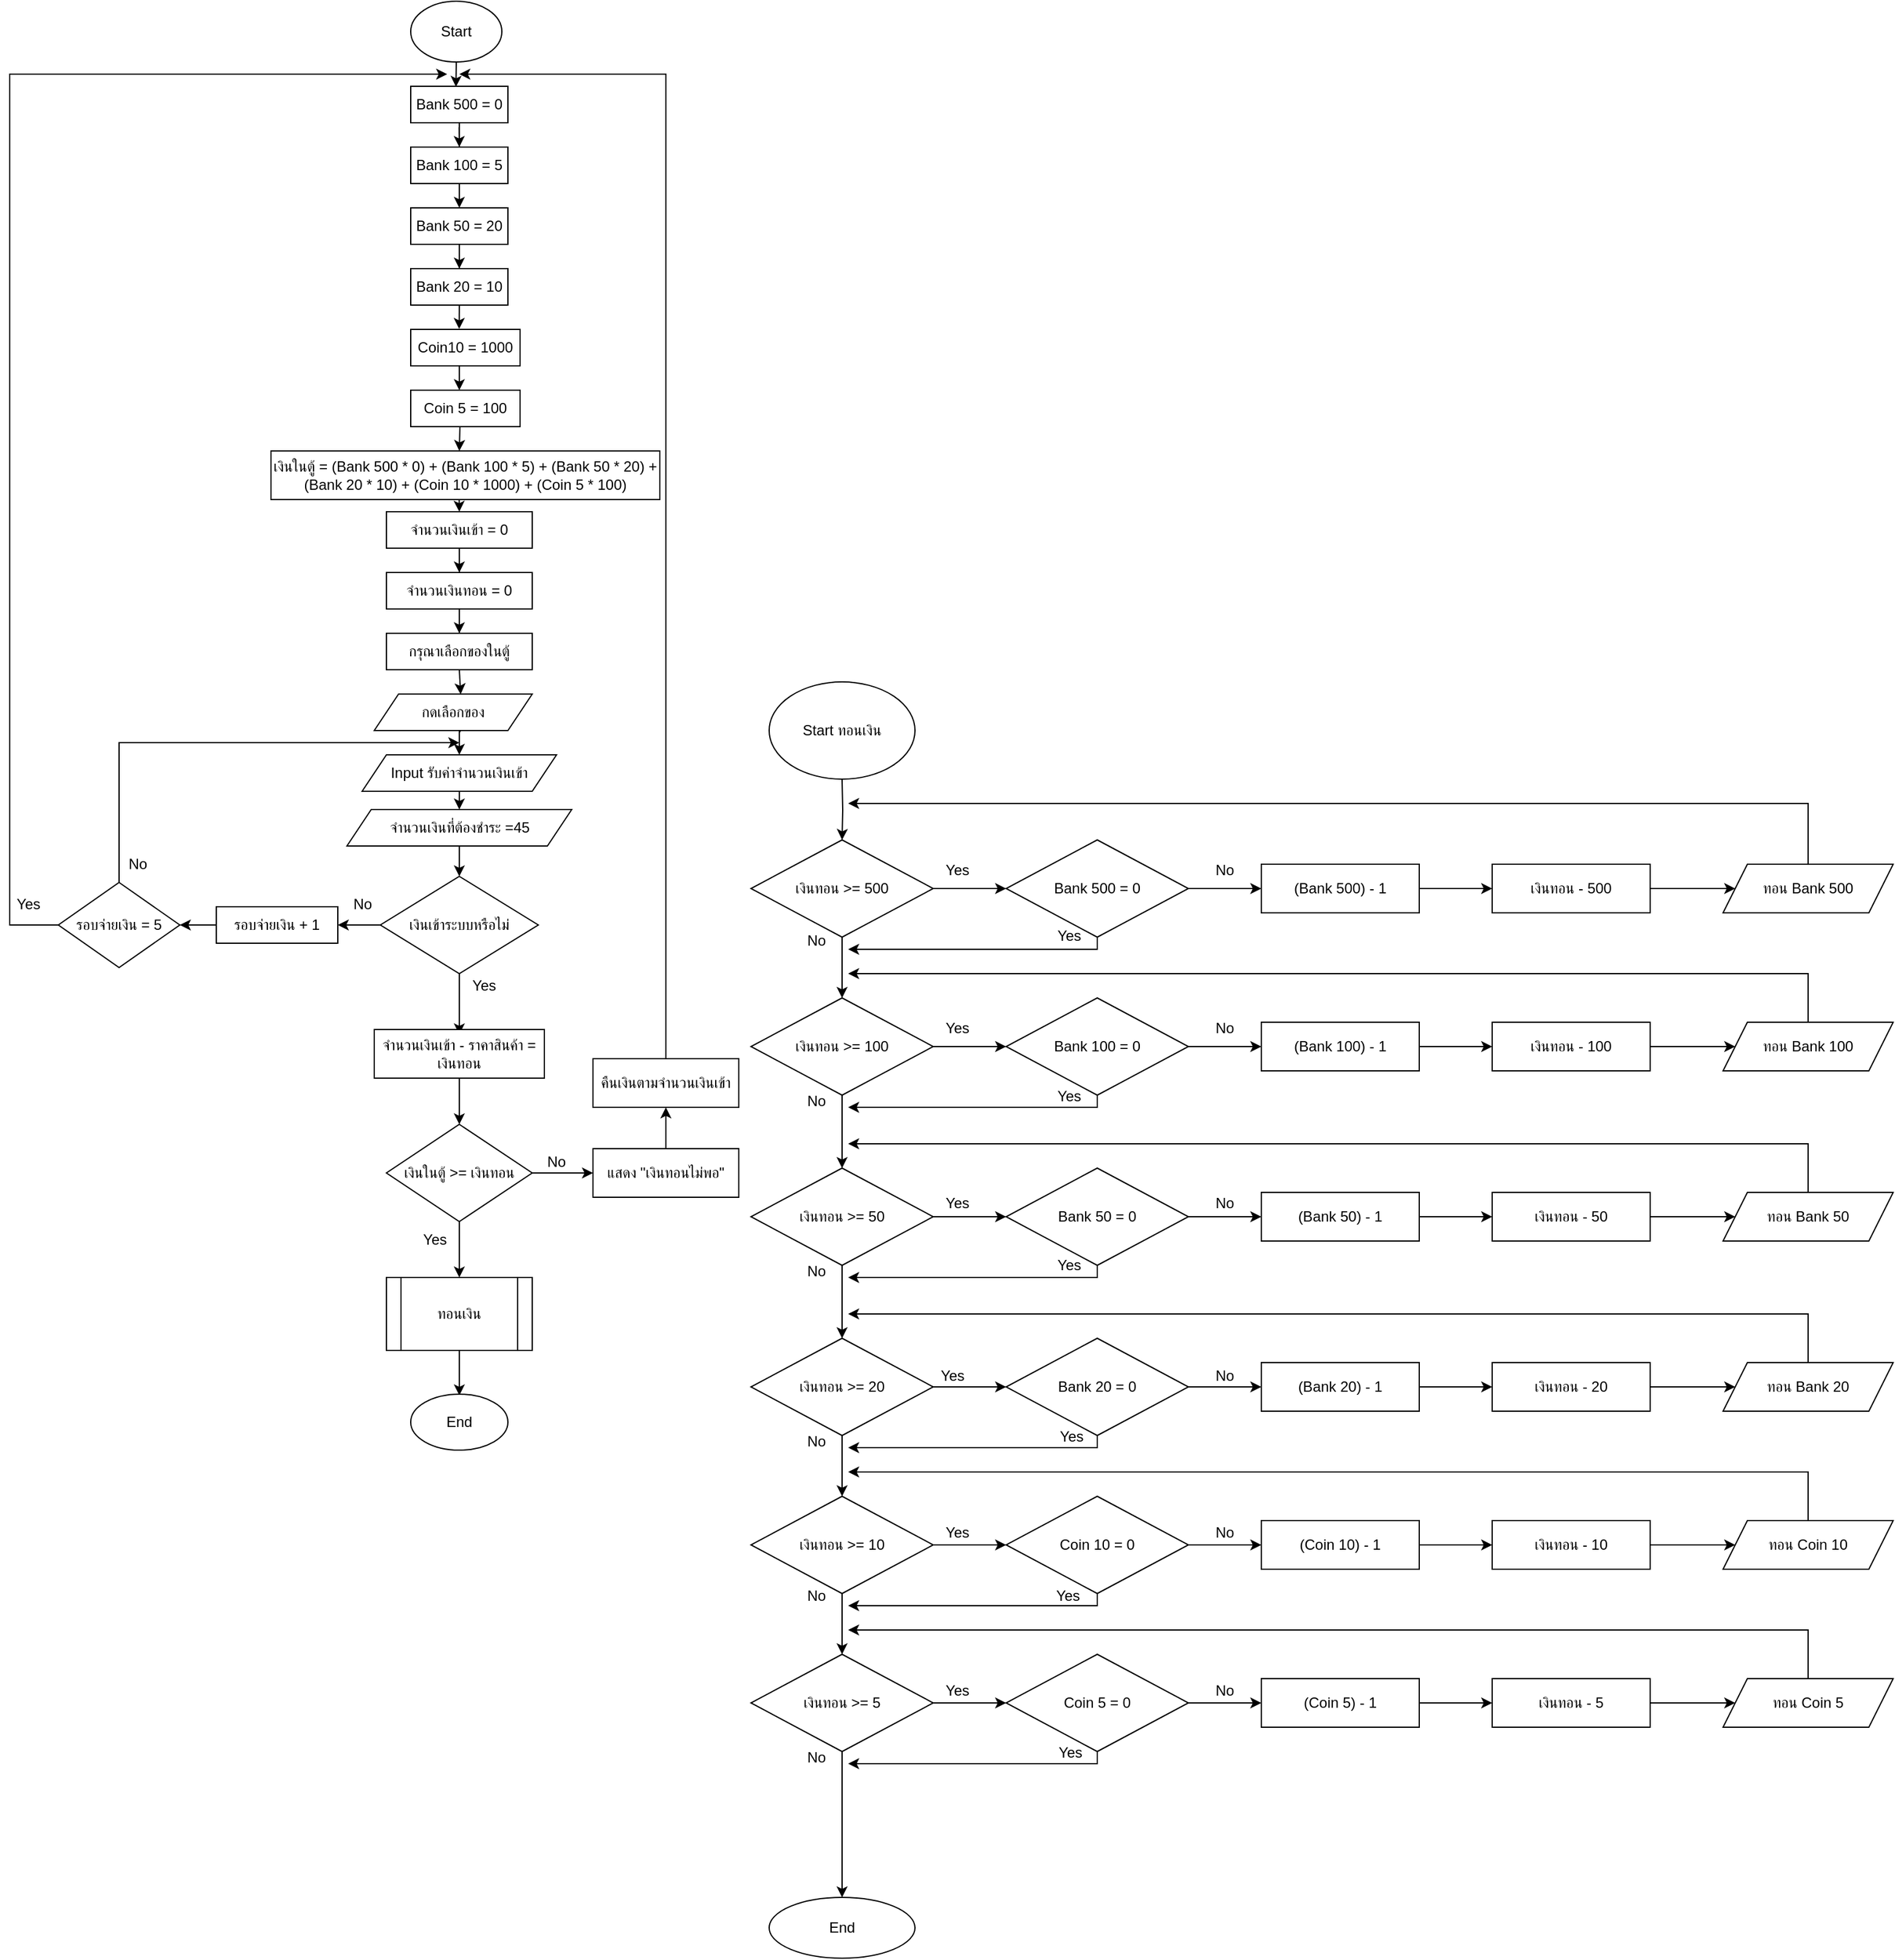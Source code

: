 <mxfile version="24.6.4" type="github">
  <diagram name="หน้า-1" id="N1JgyoNwKWGeR5fN5Cio">
    <mxGraphModel dx="3500" dy="1857" grid="1" gridSize="10" guides="1" tooltips="1" connect="1" arrows="1" fold="1" page="1" pageScale="1" pageWidth="827" pageHeight="1169" math="0" shadow="0">
      <root>
        <mxCell id="0" />
        <mxCell id="1" parent="0" />
        <mxCell id="EwhotCTQEkTJVVf79Bz_-1" value="Start" style="ellipse;whiteSpace=wrap;html=1;" vertex="1" parent="1">
          <mxGeometry x="360" y="30" width="75" height="50" as="geometry" />
        </mxCell>
        <mxCell id="EwhotCTQEkTJVVf79Bz_-2" value="" style="edgeStyle=orthogonalEdgeStyle;rounded=0;orthogonalLoop=1;jettySize=auto;html=1;" edge="1" parent="1" source="EwhotCTQEkTJVVf79Bz_-3" target="EwhotCTQEkTJVVf79Bz_-6">
          <mxGeometry relative="1" as="geometry" />
        </mxCell>
        <mxCell id="EwhotCTQEkTJVVf79Bz_-3" value="Bank 500 = 0" style="rounded=0;whiteSpace=wrap;html=1;" vertex="1" parent="1">
          <mxGeometry x="360" y="100" width="80" height="30" as="geometry" />
        </mxCell>
        <mxCell id="EwhotCTQEkTJVVf79Bz_-4" value="Bank&amp;nbsp;100 = 5" style="rounded=0;whiteSpace=wrap;html=1;" vertex="1" parent="1">
          <mxGeometry x="360" y="150" width="80" height="30" as="geometry" />
        </mxCell>
        <mxCell id="EwhotCTQEkTJVVf79Bz_-5" value="" style="edgeStyle=orthogonalEdgeStyle;rounded=0;orthogonalLoop=1;jettySize=auto;html=1;entryX=0.5;entryY=0;entryDx=0;entryDy=0;" edge="1" parent="1" source="EwhotCTQEkTJVVf79Bz_-6" target="EwhotCTQEkTJVVf79Bz_-7">
          <mxGeometry relative="1" as="geometry" />
        </mxCell>
        <mxCell id="EwhotCTQEkTJVVf79Bz_-6" value="Bank&amp;nbsp;50 = 20" style="rounded=0;whiteSpace=wrap;html=1;" vertex="1" parent="1">
          <mxGeometry x="360" y="200" width="80" height="30" as="geometry" />
        </mxCell>
        <mxCell id="EwhotCTQEkTJVVf79Bz_-7" value="Bank&amp;nbsp;20 = 10" style="rounded=0;whiteSpace=wrap;html=1;" vertex="1" parent="1">
          <mxGeometry x="360" y="250" width="80" height="30" as="geometry" />
        </mxCell>
        <mxCell id="EwhotCTQEkTJVVf79Bz_-8" value="" style="edgeStyle=orthogonalEdgeStyle;rounded=0;orthogonalLoop=1;jettySize=auto;html=1;entryX=0.5;entryY=0;entryDx=0;entryDy=0;" edge="1" parent="1">
          <mxGeometry relative="1" as="geometry">
            <mxPoint x="400" y="360" as="sourcePoint" />
            <mxPoint x="400" y="400" as="targetPoint" />
          </mxGeometry>
        </mxCell>
        <mxCell id="EwhotCTQEkTJVVf79Bz_-9" value="" style="edgeStyle=orthogonalEdgeStyle;rounded=0;orthogonalLoop=1;jettySize=auto;html=1;" edge="1" parent="1">
          <mxGeometry relative="1" as="geometry">
            <mxPoint x="400" y="330" as="sourcePoint" />
            <mxPoint x="400" y="350" as="targetPoint" />
          </mxGeometry>
        </mxCell>
        <mxCell id="EwhotCTQEkTJVVf79Bz_-10" value="Coin10 = 1000" style="rounded=0;whiteSpace=wrap;html=1;" vertex="1" parent="1">
          <mxGeometry x="360" y="300" width="90" height="30" as="geometry" />
        </mxCell>
        <mxCell id="EwhotCTQEkTJVVf79Bz_-11" value="เงินในตู้ = (Bank&amp;nbsp;500&amp;nbsp;* 0) + (Bank&amp;nbsp;100&amp;nbsp;* 5) + (Bank&amp;nbsp;50&amp;nbsp;* 20) + (Bank&amp;nbsp;20&amp;nbsp;* 10) + (Coin 10&amp;nbsp;* 1000) + (Coin&amp;nbsp;5&amp;nbsp;* 100)&lt;span style=&quot;color: rgba(0, 0, 0, 0); font-family: monospace; font-size: 0px; text-align: start; text-wrap: nowrap;&quot;&gt;%3CmxGraphModel%3E%3Croot%3E%3CmxCell%20id%3D%220%22%2F%3E%3CmxCell%20id%3D%221%22%20parent%3D%220%22%2F%3E%3CmxCell%20id%3D%222%22%20value%3D%22500%20%3D%200%22%20style%3D%22rounded%3D0%3BwhiteSpace%3Dwrap%3Bhtml%3D1%3B%22%20vertex%3D%221%22%20parent%3D%221%22%3E%3CmxGeometry%20x%3D%22360%22%20y%3D%22160%22%20width%3D%2280%22%20height%3D%2230%22%20as%3D%22geometry%22%2F%3E%3C%2FmxCell%3E%3C%2Froot%3E%3C%2FmxGraphModel%3E&lt;/span&gt;" style="rounded=0;whiteSpace=wrap;html=1;" vertex="1" parent="1">
          <mxGeometry x="245" y="400" width="320" height="40" as="geometry" />
        </mxCell>
        <mxCell id="EwhotCTQEkTJVVf79Bz_-12" value="" style="edgeStyle=orthogonalEdgeStyle;rounded=0;orthogonalLoop=1;jettySize=auto;html=1;" edge="1" parent="1" source="EwhotCTQEkTJVVf79Bz_-13" target="EwhotCTQEkTJVVf79Bz_-15">
          <mxGeometry relative="1" as="geometry" />
        </mxCell>
        <mxCell id="EwhotCTQEkTJVVf79Bz_-13" value="จำนวนเงินเข้า = 0" style="rounded=0;whiteSpace=wrap;html=1;" vertex="1" parent="1">
          <mxGeometry x="340" y="450" width="120" height="30" as="geometry" />
        </mxCell>
        <mxCell id="EwhotCTQEkTJVVf79Bz_-14" value="" style="edgeStyle=orthogonalEdgeStyle;rounded=0;orthogonalLoop=1;jettySize=auto;html=1;entryX=0.5;entryY=0;entryDx=0;entryDy=0;" edge="1" parent="1" source="EwhotCTQEkTJVVf79Bz_-15" target="EwhotCTQEkTJVVf79Bz_-16">
          <mxGeometry relative="1" as="geometry" />
        </mxCell>
        <mxCell id="EwhotCTQEkTJVVf79Bz_-15" value="จำนวนเงินทอน = 0" style="rounded=0;whiteSpace=wrap;html=1;" vertex="1" parent="1">
          <mxGeometry x="340" y="500" width="120" height="30" as="geometry" />
        </mxCell>
        <mxCell id="EwhotCTQEkTJVVf79Bz_-16" value="กรุณาเลือกของในตู้" style="rounded=0;whiteSpace=wrap;html=1;" vertex="1" parent="1">
          <mxGeometry x="340" y="550" width="120" height="30" as="geometry" />
        </mxCell>
        <mxCell id="EwhotCTQEkTJVVf79Bz_-17" value="" style="edgeStyle=orthogonalEdgeStyle;rounded=0;orthogonalLoop=1;jettySize=auto;html=1;entryX=0.5;entryY=0;entryDx=0;entryDy=0;" edge="1" parent="1" target="EwhotCTQEkTJVVf79Bz_-19">
          <mxGeometry relative="1" as="geometry">
            <mxPoint x="400.032" y="680" as="sourcePoint" />
          </mxGeometry>
        </mxCell>
        <mxCell id="EwhotCTQEkTJVVf79Bz_-18" value="" style="edgeStyle=orthogonalEdgeStyle;rounded=0;orthogonalLoop=1;jettySize=auto;html=1;" edge="1" parent="1" source="EwhotCTQEkTJVVf79Bz_-19" target="EwhotCTQEkTJVVf79Bz_-23">
          <mxGeometry relative="1" as="geometry" />
        </mxCell>
        <mxCell id="EwhotCTQEkTJVVf79Bz_-19" value="จำนวนเงินที่ต้องชำระ =45" style="shape=parallelogram;perimeter=parallelogramPerimeter;whiteSpace=wrap;html=1;fixedSize=1;" vertex="1" parent="1">
          <mxGeometry x="307.5" y="695" width="185" height="30" as="geometry" />
        </mxCell>
        <mxCell id="EwhotCTQEkTJVVf79Bz_-20" value="" style="edgeStyle=orthogonalEdgeStyle;rounded=0;orthogonalLoop=1;jettySize=auto;html=1;exitX=0.547;exitY=1.031;exitDx=0;exitDy=0;exitPerimeter=0;entryX=0.5;entryY=0;entryDx=0;entryDy=0;" edge="1" parent="1" source="EwhotCTQEkTJVVf79Bz_-21">
          <mxGeometry relative="1" as="geometry">
            <mxPoint x="400" y="650" as="targetPoint" />
          </mxGeometry>
        </mxCell>
        <mxCell id="EwhotCTQEkTJVVf79Bz_-21" value="กดเลือกของ" style="shape=parallelogram;perimeter=parallelogramPerimeter;whiteSpace=wrap;html=1;fixedSize=1;" vertex="1" parent="1">
          <mxGeometry x="330" y="600" width="130" height="30" as="geometry" />
        </mxCell>
        <mxCell id="EwhotCTQEkTJVVf79Bz_-22" value="" style="edgeStyle=orthogonalEdgeStyle;rounded=0;orthogonalLoop=1;jettySize=auto;html=1;" edge="1" parent="1" source="EwhotCTQEkTJVVf79Bz_-23" target="EwhotCTQEkTJVVf79Bz_-28">
          <mxGeometry relative="1" as="geometry" />
        </mxCell>
        <mxCell id="EwhotCTQEkTJVVf79Bz_-23" value="เงินเข้าระบบหรือไม่" style="rhombus;whiteSpace=wrap;html=1;" vertex="1" parent="1">
          <mxGeometry x="335" y="750" width="130" height="80" as="geometry" />
        </mxCell>
        <mxCell id="EwhotCTQEkTJVVf79Bz_-24" value="" style="endArrow=classic;html=1;rounded=0;entryX=0.5;entryY=0;entryDx=0;entryDy=0;exitX=0.498;exitY=1.119;exitDx=0;exitDy=0;exitPerimeter=0;" edge="1" parent="1" source="EwhotCTQEkTJVVf79Bz_-3" target="EwhotCTQEkTJVVf79Bz_-4">
          <mxGeometry width="50" height="50" relative="1" as="geometry">
            <mxPoint x="370" y="140" as="sourcePoint" />
            <mxPoint x="420" y="90" as="targetPoint" />
          </mxGeometry>
        </mxCell>
        <mxCell id="EwhotCTQEkTJVVf79Bz_-25" value="" style="endArrow=classic;html=1;rounded=0;exitX=0.5;exitY=1;exitDx=0;exitDy=0;entryX=0.547;entryY=0.007;entryDx=0;entryDy=0;entryPerimeter=0;" edge="1" parent="1" source="EwhotCTQEkTJVVf79Bz_-16" target="EwhotCTQEkTJVVf79Bz_-21">
          <mxGeometry width="50" height="50" relative="1" as="geometry">
            <mxPoint x="370" y="650" as="sourcePoint" />
            <mxPoint x="420" y="600" as="targetPoint" />
          </mxGeometry>
        </mxCell>
        <mxCell id="EwhotCTQEkTJVVf79Bz_-26" value="" style="endArrow=classic;html=1;rounded=0;exitX=0.5;exitY=1;exitDx=0;exitDy=0;" edge="1" parent="1" source="EwhotCTQEkTJVVf79Bz_-23">
          <mxGeometry width="50" height="50" relative="1" as="geometry">
            <mxPoint x="370" y="820" as="sourcePoint" />
            <mxPoint x="400" y="880" as="targetPoint" />
          </mxGeometry>
        </mxCell>
        <mxCell id="EwhotCTQEkTJVVf79Bz_-27" value="" style="edgeStyle=orthogonalEdgeStyle;rounded=0;orthogonalLoop=1;jettySize=auto;html=1;" edge="1" parent="1" source="EwhotCTQEkTJVVf79Bz_-28">
          <mxGeometry relative="1" as="geometry">
            <mxPoint x="170" y="790" as="targetPoint" />
          </mxGeometry>
        </mxCell>
        <mxCell id="EwhotCTQEkTJVVf79Bz_-28" value="รอบจ่ายเงิน + 1" style="rounded=0;whiteSpace=wrap;html=1;" vertex="1" parent="1">
          <mxGeometry x="200" y="775" width="100" height="30" as="geometry" />
        </mxCell>
        <mxCell id="EwhotCTQEkTJVVf79Bz_-29" value="รอบจ่ายเงิน = 5" style="rhombus;whiteSpace=wrap;html=1;" vertex="1" parent="1">
          <mxGeometry x="70" y="755" width="100" height="70" as="geometry" />
        </mxCell>
        <mxCell id="EwhotCTQEkTJVVf79Bz_-30" value="" style="endArrow=classic;html=1;rounded=0;exitX=0.5;exitY=0;exitDx=0;exitDy=0;" edge="1" parent="1" source="EwhotCTQEkTJVVf79Bz_-29">
          <mxGeometry width="50" height="50" relative="1" as="geometry">
            <mxPoint x="100" y="740" as="sourcePoint" />
            <mxPoint x="400" y="640" as="targetPoint" />
            <Array as="points">
              <mxPoint x="120" y="640" />
            </Array>
          </mxGeometry>
        </mxCell>
        <mxCell id="EwhotCTQEkTJVVf79Bz_-31" value="" style="endArrow=classic;html=1;rounded=0;exitX=0.5;exitY=1;exitDx=0;exitDy=0;entryX=0.465;entryY=0.015;entryDx=0;entryDy=0;entryPerimeter=0;" edge="1" parent="1" source="EwhotCTQEkTJVVf79Bz_-1">
          <mxGeometry width="50" height="50" relative="1" as="geometry">
            <mxPoint x="420" y="140" as="sourcePoint" />
            <mxPoint x="397.2" y="100.45" as="targetPoint" />
          </mxGeometry>
        </mxCell>
        <mxCell id="EwhotCTQEkTJVVf79Bz_-32" value="" style="endArrow=classic;html=1;rounded=0;exitX=0;exitY=0.5;exitDx=0;exitDy=0;" edge="1" parent="1" source="EwhotCTQEkTJVVf79Bz_-29">
          <mxGeometry width="50" height="50" relative="1" as="geometry">
            <mxPoint x="80" y="790" as="sourcePoint" />
            <mxPoint x="390" y="90" as="targetPoint" />
            <Array as="points">
              <mxPoint x="30" y="790" />
              <mxPoint x="30" y="90" />
            </Array>
          </mxGeometry>
        </mxCell>
        <mxCell id="EwhotCTQEkTJVVf79Bz_-33" value="No" style="text;html=1;align=center;verticalAlign=middle;resizable=0;points=[];autosize=1;strokeColor=none;fillColor=none;" vertex="1" parent="1">
          <mxGeometry x="300" y="758" width="40" height="30" as="geometry" />
        </mxCell>
        <mxCell id="EwhotCTQEkTJVVf79Bz_-34" value="No" style="text;html=1;align=center;verticalAlign=middle;resizable=0;points=[];autosize=1;strokeColor=none;fillColor=none;" vertex="1" parent="1">
          <mxGeometry x="115" y="725" width="40" height="30" as="geometry" />
        </mxCell>
        <mxCell id="EwhotCTQEkTJVVf79Bz_-35" value="Yes" style="text;html=1;align=center;verticalAlign=middle;resizable=0;points=[];autosize=1;strokeColor=none;fillColor=none;" vertex="1" parent="1">
          <mxGeometry x="400" y="825" width="40" height="30" as="geometry" />
        </mxCell>
        <mxCell id="EwhotCTQEkTJVVf79Bz_-36" value="Yes" style="text;html=1;align=center;verticalAlign=middle;resizable=0;points=[];autosize=1;strokeColor=none;fillColor=none;" vertex="1" parent="1">
          <mxGeometry x="25" y="758" width="40" height="30" as="geometry" />
        </mxCell>
        <mxCell id="EwhotCTQEkTJVVf79Bz_-37" value="Start ทอนเงิน" style="ellipse;whiteSpace=wrap;html=1;" vertex="1" parent="1">
          <mxGeometry x="655" y="590" width="120" height="80" as="geometry" />
        </mxCell>
        <mxCell id="EwhotCTQEkTJVVf79Bz_-38" value="" style="edgeStyle=orthogonalEdgeStyle;rounded=0;orthogonalLoop=1;jettySize=auto;html=1;" edge="1" parent="1" target="EwhotCTQEkTJVVf79Bz_-41">
          <mxGeometry relative="1" as="geometry">
            <mxPoint x="715" y="670" as="sourcePoint" />
            <mxPoint x="990" y="640" as="targetPoint" />
          </mxGeometry>
        </mxCell>
        <mxCell id="EwhotCTQEkTJVVf79Bz_-39" value="" style="edgeStyle=orthogonalEdgeStyle;rounded=0;orthogonalLoop=1;jettySize=auto;html=1;" edge="1" parent="1" source="EwhotCTQEkTJVVf79Bz_-41" target="EwhotCTQEkTJVVf79Bz_-43">
          <mxGeometry relative="1" as="geometry" />
        </mxCell>
        <mxCell id="EwhotCTQEkTJVVf79Bz_-40" value="" style="edgeStyle=orthogonalEdgeStyle;rounded=0;orthogonalLoop=1;jettySize=auto;html=1;" edge="1" parent="1" source="EwhotCTQEkTJVVf79Bz_-41" target="EwhotCTQEkTJVVf79Bz_-51">
          <mxGeometry relative="1" as="geometry" />
        </mxCell>
        <mxCell id="EwhotCTQEkTJVVf79Bz_-41" value="เงินทอน &amp;gt;= 500" style="rhombus;whiteSpace=wrap;html=1;" vertex="1" parent="1">
          <mxGeometry x="640" y="720" width="150" height="80" as="geometry" />
        </mxCell>
        <mxCell id="EwhotCTQEkTJVVf79Bz_-42" value="" style="edgeStyle=orthogonalEdgeStyle;rounded=0;orthogonalLoop=1;jettySize=auto;html=1;" edge="1" parent="1" source="EwhotCTQEkTJVVf79Bz_-43" target="EwhotCTQEkTJVVf79Bz_-45">
          <mxGeometry relative="1" as="geometry" />
        </mxCell>
        <mxCell id="EwhotCTQEkTJVVf79Bz_-43" value="Bank 500 = 0" style="rhombus;whiteSpace=wrap;html=1;" vertex="1" parent="1">
          <mxGeometry x="850" y="720" width="150" height="80" as="geometry" />
        </mxCell>
        <mxCell id="EwhotCTQEkTJVVf79Bz_-44" value="" style="edgeStyle=orthogonalEdgeStyle;rounded=0;orthogonalLoop=1;jettySize=auto;html=1;" edge="1" parent="1" source="EwhotCTQEkTJVVf79Bz_-45" target="EwhotCTQEkTJVVf79Bz_-47">
          <mxGeometry relative="1" as="geometry" />
        </mxCell>
        <mxCell id="EwhotCTQEkTJVVf79Bz_-45" value="(Bank 500) - 1" style="rounded=0;whiteSpace=wrap;html=1;" vertex="1" parent="1">
          <mxGeometry x="1060" y="740" width="130" height="40" as="geometry" />
        </mxCell>
        <mxCell id="EwhotCTQEkTJVVf79Bz_-46" value="" style="edgeStyle=orthogonalEdgeStyle;rounded=0;orthogonalLoop=1;jettySize=auto;html=1;" edge="1" parent="1" source="EwhotCTQEkTJVVf79Bz_-47" target="EwhotCTQEkTJVVf79Bz_-48">
          <mxGeometry relative="1" as="geometry" />
        </mxCell>
        <mxCell id="EwhotCTQEkTJVVf79Bz_-47" value="เงินทอน - 500" style="rounded=0;whiteSpace=wrap;html=1;" vertex="1" parent="1">
          <mxGeometry x="1250" y="740" width="130" height="40" as="geometry" />
        </mxCell>
        <mxCell id="EwhotCTQEkTJVVf79Bz_-48" value="ทอน Bank 500" style="shape=parallelogram;perimeter=parallelogramPerimeter;whiteSpace=wrap;html=1;fixedSize=1;" vertex="1" parent="1">
          <mxGeometry x="1440" y="740" width="140" height="40" as="geometry" />
        </mxCell>
        <mxCell id="EwhotCTQEkTJVVf79Bz_-49" value="" style="edgeStyle=orthogonalEdgeStyle;rounded=0;orthogonalLoop=1;jettySize=auto;html=1;" edge="1" parent="1" source="EwhotCTQEkTJVVf79Bz_-51" target="EwhotCTQEkTJVVf79Bz_-53">
          <mxGeometry relative="1" as="geometry" />
        </mxCell>
        <mxCell id="EwhotCTQEkTJVVf79Bz_-50" value="" style="edgeStyle=orthogonalEdgeStyle;rounded=0;orthogonalLoop=1;jettySize=auto;html=1;" edge="1" parent="1" source="EwhotCTQEkTJVVf79Bz_-51" target="EwhotCTQEkTJVVf79Bz_-61">
          <mxGeometry relative="1" as="geometry" />
        </mxCell>
        <mxCell id="EwhotCTQEkTJVVf79Bz_-51" value="เงินทอน &amp;gt;= 100" style="rhombus;whiteSpace=wrap;html=1;" vertex="1" parent="1">
          <mxGeometry x="640" y="850" width="150" height="80" as="geometry" />
        </mxCell>
        <mxCell id="EwhotCTQEkTJVVf79Bz_-52" value="" style="edgeStyle=orthogonalEdgeStyle;rounded=0;orthogonalLoop=1;jettySize=auto;html=1;" edge="1" parent="1" source="EwhotCTQEkTJVVf79Bz_-53" target="EwhotCTQEkTJVVf79Bz_-55">
          <mxGeometry relative="1" as="geometry" />
        </mxCell>
        <mxCell id="EwhotCTQEkTJVVf79Bz_-53" value="Bank 100 = 0" style="rhombus;whiteSpace=wrap;html=1;" vertex="1" parent="1">
          <mxGeometry x="850" y="850" width="150" height="80" as="geometry" />
        </mxCell>
        <mxCell id="EwhotCTQEkTJVVf79Bz_-54" value="" style="edgeStyle=orthogonalEdgeStyle;rounded=0;orthogonalLoop=1;jettySize=auto;html=1;" edge="1" parent="1" source="EwhotCTQEkTJVVf79Bz_-55" target="EwhotCTQEkTJVVf79Bz_-57">
          <mxGeometry relative="1" as="geometry" />
        </mxCell>
        <mxCell id="EwhotCTQEkTJVVf79Bz_-55" value="(Bank 100) - 1" style="rounded=0;whiteSpace=wrap;html=1;" vertex="1" parent="1">
          <mxGeometry x="1060" y="870" width="130" height="40" as="geometry" />
        </mxCell>
        <mxCell id="EwhotCTQEkTJVVf79Bz_-56" value="" style="edgeStyle=orthogonalEdgeStyle;rounded=0;orthogonalLoop=1;jettySize=auto;html=1;" edge="1" parent="1" source="EwhotCTQEkTJVVf79Bz_-57" target="EwhotCTQEkTJVVf79Bz_-58">
          <mxGeometry relative="1" as="geometry" />
        </mxCell>
        <mxCell id="EwhotCTQEkTJVVf79Bz_-57" value="เงินทอน - 100" style="rounded=0;whiteSpace=wrap;html=1;" vertex="1" parent="1">
          <mxGeometry x="1250" y="870" width="130" height="40" as="geometry" />
        </mxCell>
        <mxCell id="EwhotCTQEkTJVVf79Bz_-58" value="ทอน Bank 100" style="shape=parallelogram;perimeter=parallelogramPerimeter;whiteSpace=wrap;html=1;fixedSize=1;" vertex="1" parent="1">
          <mxGeometry x="1440" y="870" width="140" height="40" as="geometry" />
        </mxCell>
        <mxCell id="EwhotCTQEkTJVVf79Bz_-59" value="" style="edgeStyle=orthogonalEdgeStyle;rounded=0;orthogonalLoop=1;jettySize=auto;html=1;" edge="1" parent="1" source="EwhotCTQEkTJVVf79Bz_-61" target="EwhotCTQEkTJVVf79Bz_-63">
          <mxGeometry relative="1" as="geometry" />
        </mxCell>
        <mxCell id="EwhotCTQEkTJVVf79Bz_-60" value="" style="edgeStyle=orthogonalEdgeStyle;rounded=0;orthogonalLoop=1;jettySize=auto;html=1;" edge="1" parent="1" source="EwhotCTQEkTJVVf79Bz_-61" target="EwhotCTQEkTJVVf79Bz_-71">
          <mxGeometry relative="1" as="geometry" />
        </mxCell>
        <mxCell id="EwhotCTQEkTJVVf79Bz_-61" value="เงินทอน &amp;gt;= 50" style="rhombus;whiteSpace=wrap;html=1;" vertex="1" parent="1">
          <mxGeometry x="640" y="990" width="150" height="80" as="geometry" />
        </mxCell>
        <mxCell id="EwhotCTQEkTJVVf79Bz_-62" value="" style="edgeStyle=orthogonalEdgeStyle;rounded=0;orthogonalLoop=1;jettySize=auto;html=1;" edge="1" parent="1" source="EwhotCTQEkTJVVf79Bz_-63" target="EwhotCTQEkTJVVf79Bz_-65">
          <mxGeometry relative="1" as="geometry" />
        </mxCell>
        <mxCell id="EwhotCTQEkTJVVf79Bz_-63" value="Bank 50 = 0" style="rhombus;whiteSpace=wrap;html=1;" vertex="1" parent="1">
          <mxGeometry x="850" y="990" width="150" height="80" as="geometry" />
        </mxCell>
        <mxCell id="EwhotCTQEkTJVVf79Bz_-64" value="" style="edgeStyle=orthogonalEdgeStyle;rounded=0;orthogonalLoop=1;jettySize=auto;html=1;" edge="1" parent="1" source="EwhotCTQEkTJVVf79Bz_-65" target="EwhotCTQEkTJVVf79Bz_-67">
          <mxGeometry relative="1" as="geometry" />
        </mxCell>
        <mxCell id="EwhotCTQEkTJVVf79Bz_-65" value="(Bank 50) - 1" style="rounded=0;whiteSpace=wrap;html=1;" vertex="1" parent="1">
          <mxGeometry x="1060" y="1010" width="130" height="40" as="geometry" />
        </mxCell>
        <mxCell id="EwhotCTQEkTJVVf79Bz_-66" value="" style="edgeStyle=orthogonalEdgeStyle;rounded=0;orthogonalLoop=1;jettySize=auto;html=1;" edge="1" parent="1" source="EwhotCTQEkTJVVf79Bz_-67" target="EwhotCTQEkTJVVf79Bz_-68">
          <mxGeometry relative="1" as="geometry" />
        </mxCell>
        <mxCell id="EwhotCTQEkTJVVf79Bz_-67" value="เงินทอน - 50" style="rounded=0;whiteSpace=wrap;html=1;" vertex="1" parent="1">
          <mxGeometry x="1250" y="1010" width="130" height="40" as="geometry" />
        </mxCell>
        <mxCell id="EwhotCTQEkTJVVf79Bz_-68" value="ทอน Bank 50" style="shape=parallelogram;perimeter=parallelogramPerimeter;whiteSpace=wrap;html=1;fixedSize=1;" vertex="1" parent="1">
          <mxGeometry x="1440" y="1010" width="140" height="40" as="geometry" />
        </mxCell>
        <mxCell id="EwhotCTQEkTJVVf79Bz_-69" value="" style="edgeStyle=orthogonalEdgeStyle;rounded=0;orthogonalLoop=1;jettySize=auto;html=1;" edge="1" parent="1" source="EwhotCTQEkTJVVf79Bz_-71" target="EwhotCTQEkTJVVf79Bz_-73">
          <mxGeometry relative="1" as="geometry" />
        </mxCell>
        <mxCell id="EwhotCTQEkTJVVf79Bz_-70" value="" style="edgeStyle=orthogonalEdgeStyle;rounded=0;orthogonalLoop=1;jettySize=auto;html=1;" edge="1" parent="1" source="EwhotCTQEkTJVVf79Bz_-71" target="EwhotCTQEkTJVVf79Bz_-81">
          <mxGeometry relative="1" as="geometry" />
        </mxCell>
        <mxCell id="EwhotCTQEkTJVVf79Bz_-71" value="เงินทอน &amp;gt;= 20" style="rhombus;whiteSpace=wrap;html=1;" vertex="1" parent="1">
          <mxGeometry x="640" y="1130" width="150" height="80" as="geometry" />
        </mxCell>
        <mxCell id="EwhotCTQEkTJVVf79Bz_-72" value="" style="edgeStyle=orthogonalEdgeStyle;rounded=0;orthogonalLoop=1;jettySize=auto;html=1;" edge="1" parent="1" source="EwhotCTQEkTJVVf79Bz_-73" target="EwhotCTQEkTJVVf79Bz_-75">
          <mxGeometry relative="1" as="geometry" />
        </mxCell>
        <mxCell id="EwhotCTQEkTJVVf79Bz_-73" value="Bank 20 = 0" style="rhombus;whiteSpace=wrap;html=1;" vertex="1" parent="1">
          <mxGeometry x="850" y="1130" width="150" height="80" as="geometry" />
        </mxCell>
        <mxCell id="EwhotCTQEkTJVVf79Bz_-74" value="" style="edgeStyle=orthogonalEdgeStyle;rounded=0;orthogonalLoop=1;jettySize=auto;html=1;" edge="1" parent="1" source="EwhotCTQEkTJVVf79Bz_-75" target="EwhotCTQEkTJVVf79Bz_-77">
          <mxGeometry relative="1" as="geometry" />
        </mxCell>
        <mxCell id="EwhotCTQEkTJVVf79Bz_-75" value="(Bank 20) - 1" style="rounded=0;whiteSpace=wrap;html=1;" vertex="1" parent="1">
          <mxGeometry x="1060" y="1150" width="130" height="40" as="geometry" />
        </mxCell>
        <mxCell id="EwhotCTQEkTJVVf79Bz_-76" value="" style="edgeStyle=orthogonalEdgeStyle;rounded=0;orthogonalLoop=1;jettySize=auto;html=1;" edge="1" parent="1" source="EwhotCTQEkTJVVf79Bz_-77" target="EwhotCTQEkTJVVf79Bz_-78">
          <mxGeometry relative="1" as="geometry" />
        </mxCell>
        <mxCell id="EwhotCTQEkTJVVf79Bz_-77" value="เงินทอน - 20" style="rounded=0;whiteSpace=wrap;html=1;" vertex="1" parent="1">
          <mxGeometry x="1250" y="1150" width="130" height="40" as="geometry" />
        </mxCell>
        <mxCell id="EwhotCTQEkTJVVf79Bz_-78" value="ทอน Bank 20" style="shape=parallelogram;perimeter=parallelogramPerimeter;whiteSpace=wrap;html=1;fixedSize=1;" vertex="1" parent="1">
          <mxGeometry x="1440" y="1150" width="140" height="40" as="geometry" />
        </mxCell>
        <mxCell id="EwhotCTQEkTJVVf79Bz_-79" value="" style="edgeStyle=orthogonalEdgeStyle;rounded=0;orthogonalLoop=1;jettySize=auto;html=1;" edge="1" parent="1" source="EwhotCTQEkTJVVf79Bz_-81" target="EwhotCTQEkTJVVf79Bz_-83">
          <mxGeometry relative="1" as="geometry" />
        </mxCell>
        <mxCell id="EwhotCTQEkTJVVf79Bz_-80" value="" style="edgeStyle=orthogonalEdgeStyle;rounded=0;orthogonalLoop=1;jettySize=auto;html=1;" edge="1" parent="1" source="EwhotCTQEkTJVVf79Bz_-81" target="EwhotCTQEkTJVVf79Bz_-91">
          <mxGeometry relative="1" as="geometry" />
        </mxCell>
        <mxCell id="EwhotCTQEkTJVVf79Bz_-81" value="เงินทอน &amp;gt;= 10" style="rhombus;whiteSpace=wrap;html=1;" vertex="1" parent="1">
          <mxGeometry x="640" y="1260" width="150" height="80" as="geometry" />
        </mxCell>
        <mxCell id="EwhotCTQEkTJVVf79Bz_-82" value="" style="edgeStyle=orthogonalEdgeStyle;rounded=0;orthogonalLoop=1;jettySize=auto;html=1;" edge="1" parent="1" source="EwhotCTQEkTJVVf79Bz_-83" target="EwhotCTQEkTJVVf79Bz_-85">
          <mxGeometry relative="1" as="geometry" />
        </mxCell>
        <mxCell id="EwhotCTQEkTJVVf79Bz_-83" value="Coin 10 = 0" style="rhombus;whiteSpace=wrap;html=1;" vertex="1" parent="1">
          <mxGeometry x="850" y="1260" width="150" height="80" as="geometry" />
        </mxCell>
        <mxCell id="EwhotCTQEkTJVVf79Bz_-84" value="" style="edgeStyle=orthogonalEdgeStyle;rounded=0;orthogonalLoop=1;jettySize=auto;html=1;" edge="1" parent="1" source="EwhotCTQEkTJVVf79Bz_-85" target="EwhotCTQEkTJVVf79Bz_-87">
          <mxGeometry relative="1" as="geometry" />
        </mxCell>
        <mxCell id="EwhotCTQEkTJVVf79Bz_-85" value="(Coin 10) - 1" style="rounded=0;whiteSpace=wrap;html=1;" vertex="1" parent="1">
          <mxGeometry x="1060" y="1280" width="130" height="40" as="geometry" />
        </mxCell>
        <mxCell id="EwhotCTQEkTJVVf79Bz_-86" value="" style="edgeStyle=orthogonalEdgeStyle;rounded=0;orthogonalLoop=1;jettySize=auto;html=1;" edge="1" parent="1" source="EwhotCTQEkTJVVf79Bz_-87" target="EwhotCTQEkTJVVf79Bz_-88">
          <mxGeometry relative="1" as="geometry" />
        </mxCell>
        <mxCell id="EwhotCTQEkTJVVf79Bz_-87" value="เงินทอน - 10" style="rounded=0;whiteSpace=wrap;html=1;" vertex="1" parent="1">
          <mxGeometry x="1250" y="1280" width="130" height="40" as="geometry" />
        </mxCell>
        <mxCell id="EwhotCTQEkTJVVf79Bz_-88" value="ทอน Coin 10" style="shape=parallelogram;perimeter=parallelogramPerimeter;whiteSpace=wrap;html=1;fixedSize=1;" vertex="1" parent="1">
          <mxGeometry x="1440" y="1280" width="140" height="40" as="geometry" />
        </mxCell>
        <mxCell id="EwhotCTQEkTJVVf79Bz_-89" value="" style="edgeStyle=orthogonalEdgeStyle;rounded=0;orthogonalLoop=1;jettySize=auto;html=1;" edge="1" parent="1" source="EwhotCTQEkTJVVf79Bz_-91" target="EwhotCTQEkTJVVf79Bz_-93">
          <mxGeometry relative="1" as="geometry" />
        </mxCell>
        <mxCell id="EwhotCTQEkTJVVf79Bz_-90" value="" style="edgeStyle=orthogonalEdgeStyle;rounded=0;orthogonalLoop=1;jettySize=auto;html=1;" edge="1" parent="1" source="EwhotCTQEkTJVVf79Bz_-91">
          <mxGeometry relative="1" as="geometry">
            <mxPoint x="715" y="1590" as="targetPoint" />
          </mxGeometry>
        </mxCell>
        <mxCell id="EwhotCTQEkTJVVf79Bz_-91" value="เงินทอน &amp;gt;= 5" style="rhombus;whiteSpace=wrap;html=1;" vertex="1" parent="1">
          <mxGeometry x="640" y="1390" width="150" height="80" as="geometry" />
        </mxCell>
        <mxCell id="EwhotCTQEkTJVVf79Bz_-92" value="" style="edgeStyle=orthogonalEdgeStyle;rounded=0;orthogonalLoop=1;jettySize=auto;html=1;" edge="1" parent="1" source="EwhotCTQEkTJVVf79Bz_-93" target="EwhotCTQEkTJVVf79Bz_-95">
          <mxGeometry relative="1" as="geometry" />
        </mxCell>
        <mxCell id="EwhotCTQEkTJVVf79Bz_-93" value="Coin 5 = 0" style="rhombus;whiteSpace=wrap;html=1;" vertex="1" parent="1">
          <mxGeometry x="850" y="1390" width="150" height="80" as="geometry" />
        </mxCell>
        <mxCell id="EwhotCTQEkTJVVf79Bz_-94" value="" style="edgeStyle=orthogonalEdgeStyle;rounded=0;orthogonalLoop=1;jettySize=auto;html=1;" edge="1" parent="1" source="EwhotCTQEkTJVVf79Bz_-95" target="EwhotCTQEkTJVVf79Bz_-97">
          <mxGeometry relative="1" as="geometry" />
        </mxCell>
        <mxCell id="EwhotCTQEkTJVVf79Bz_-95" value="(Coin 5) - 1" style="rounded=0;whiteSpace=wrap;html=1;" vertex="1" parent="1">
          <mxGeometry x="1060" y="1410" width="130" height="40" as="geometry" />
        </mxCell>
        <mxCell id="EwhotCTQEkTJVVf79Bz_-96" value="" style="edgeStyle=orthogonalEdgeStyle;rounded=0;orthogonalLoop=1;jettySize=auto;html=1;" edge="1" parent="1" source="EwhotCTQEkTJVVf79Bz_-97" target="EwhotCTQEkTJVVf79Bz_-98">
          <mxGeometry relative="1" as="geometry" />
        </mxCell>
        <mxCell id="EwhotCTQEkTJVVf79Bz_-97" value="เงินทอน - 5" style="rounded=0;whiteSpace=wrap;html=1;" vertex="1" parent="1">
          <mxGeometry x="1250" y="1410" width="130" height="40" as="geometry" />
        </mxCell>
        <mxCell id="EwhotCTQEkTJVVf79Bz_-98" value="ทอน Coin 5" style="shape=parallelogram;perimeter=parallelogramPerimeter;whiteSpace=wrap;html=1;fixedSize=1;" vertex="1" parent="1">
          <mxGeometry x="1440" y="1410" width="140" height="40" as="geometry" />
        </mxCell>
        <mxCell id="EwhotCTQEkTJVVf79Bz_-99" value="" style="endArrow=classic;html=1;rounded=0;exitX=0.5;exitY=0;exitDx=0;exitDy=0;" edge="1" parent="1" source="EwhotCTQEkTJVVf79Bz_-48">
          <mxGeometry width="50" height="50" relative="1" as="geometry">
            <mxPoint x="1200" y="790" as="sourcePoint" />
            <mxPoint x="720" y="690" as="targetPoint" />
            <Array as="points">
              <mxPoint x="1510" y="690" />
            </Array>
          </mxGeometry>
        </mxCell>
        <mxCell id="EwhotCTQEkTJVVf79Bz_-100" value="" style="endArrow=classic;html=1;rounded=0;exitX=0.5;exitY=0;exitDx=0;exitDy=0;" edge="1" parent="1">
          <mxGeometry width="50" height="50" relative="1" as="geometry">
            <mxPoint x="1510" y="870" as="sourcePoint" />
            <mxPoint x="720" y="830" as="targetPoint" />
            <Array as="points">
              <mxPoint x="1510" y="830" />
            </Array>
          </mxGeometry>
        </mxCell>
        <mxCell id="EwhotCTQEkTJVVf79Bz_-101" value="" style="endArrow=classic;html=1;rounded=0;exitX=0.5;exitY=0;exitDx=0;exitDy=0;" edge="1" parent="1">
          <mxGeometry width="50" height="50" relative="1" as="geometry">
            <mxPoint x="1510" y="1010" as="sourcePoint" />
            <mxPoint x="720" y="970" as="targetPoint" />
            <Array as="points">
              <mxPoint x="1510" y="970" />
            </Array>
          </mxGeometry>
        </mxCell>
        <mxCell id="EwhotCTQEkTJVVf79Bz_-102" value="" style="endArrow=classic;html=1;rounded=0;exitX=0.5;exitY=0;exitDx=0;exitDy=0;" edge="1" parent="1">
          <mxGeometry width="50" height="50" relative="1" as="geometry">
            <mxPoint x="1510" y="1150" as="sourcePoint" />
            <mxPoint x="720" y="1110" as="targetPoint" />
            <Array as="points">
              <mxPoint x="1510" y="1110" />
            </Array>
          </mxGeometry>
        </mxCell>
        <mxCell id="EwhotCTQEkTJVVf79Bz_-103" value="" style="endArrow=classic;html=1;rounded=0;exitX=0.5;exitY=0;exitDx=0;exitDy=0;" edge="1" parent="1">
          <mxGeometry width="50" height="50" relative="1" as="geometry">
            <mxPoint x="1510" y="1280" as="sourcePoint" />
            <mxPoint x="720" y="1240" as="targetPoint" />
            <Array as="points">
              <mxPoint x="1510" y="1240" />
            </Array>
          </mxGeometry>
        </mxCell>
        <mxCell id="EwhotCTQEkTJVVf79Bz_-104" value="" style="endArrow=classic;html=1;rounded=0;exitX=0.5;exitY=0;exitDx=0;exitDy=0;" edge="1" parent="1">
          <mxGeometry width="50" height="50" relative="1" as="geometry">
            <mxPoint x="1510" y="1410" as="sourcePoint" />
            <mxPoint x="720" y="1370" as="targetPoint" />
            <Array as="points">
              <mxPoint x="1510" y="1370" />
            </Array>
          </mxGeometry>
        </mxCell>
        <mxCell id="EwhotCTQEkTJVVf79Bz_-105" value="" style="endArrow=classic;html=1;rounded=0;exitX=0.5;exitY=1;exitDx=0;exitDy=0;" edge="1" parent="1" source="EwhotCTQEkTJVVf79Bz_-43">
          <mxGeometry width="50" height="50" relative="1" as="geometry">
            <mxPoint x="1200" y="870" as="sourcePoint" />
            <mxPoint x="720" y="810" as="targetPoint" />
            <Array as="points">
              <mxPoint x="925" y="810" />
            </Array>
          </mxGeometry>
        </mxCell>
        <mxCell id="EwhotCTQEkTJVVf79Bz_-106" value="" style="endArrow=classic;html=1;rounded=0;exitX=0.5;exitY=1;exitDx=0;exitDy=0;" edge="1" parent="1">
          <mxGeometry width="50" height="50" relative="1" as="geometry">
            <mxPoint x="925" y="930" as="sourcePoint" />
            <mxPoint x="720" y="940" as="targetPoint" />
            <Array as="points">
              <mxPoint x="925" y="940" />
            </Array>
          </mxGeometry>
        </mxCell>
        <mxCell id="EwhotCTQEkTJVVf79Bz_-107" value="" style="endArrow=classic;html=1;rounded=0;exitX=0.5;exitY=1;exitDx=0;exitDy=0;" edge="1" parent="1">
          <mxGeometry width="50" height="50" relative="1" as="geometry">
            <mxPoint x="925" y="1070" as="sourcePoint" />
            <mxPoint x="720" y="1080" as="targetPoint" />
            <Array as="points">
              <mxPoint x="925" y="1080" />
            </Array>
          </mxGeometry>
        </mxCell>
        <mxCell id="EwhotCTQEkTJVVf79Bz_-108" value="" style="endArrow=classic;html=1;rounded=0;exitX=0.5;exitY=1;exitDx=0;exitDy=0;" edge="1" parent="1">
          <mxGeometry width="50" height="50" relative="1" as="geometry">
            <mxPoint x="925" y="1210" as="sourcePoint" />
            <mxPoint x="720" y="1220" as="targetPoint" />
            <Array as="points">
              <mxPoint x="925" y="1220" />
            </Array>
          </mxGeometry>
        </mxCell>
        <mxCell id="EwhotCTQEkTJVVf79Bz_-109" value="" style="endArrow=classic;html=1;rounded=0;exitX=0.5;exitY=1;exitDx=0;exitDy=0;" edge="1" parent="1">
          <mxGeometry width="50" height="50" relative="1" as="geometry">
            <mxPoint x="925" y="1340" as="sourcePoint" />
            <mxPoint x="720" y="1350" as="targetPoint" />
            <Array as="points">
              <mxPoint x="925" y="1350" />
            </Array>
          </mxGeometry>
        </mxCell>
        <mxCell id="EwhotCTQEkTJVVf79Bz_-110" value="" style="endArrow=classic;html=1;rounded=0;exitX=0.5;exitY=1;exitDx=0;exitDy=0;" edge="1" parent="1">
          <mxGeometry width="50" height="50" relative="1" as="geometry">
            <mxPoint x="925" y="1470" as="sourcePoint" />
            <mxPoint x="720" y="1480" as="targetPoint" />
            <Array as="points">
              <mxPoint x="925" y="1480" />
            </Array>
          </mxGeometry>
        </mxCell>
        <mxCell id="EwhotCTQEkTJVVf79Bz_-111" value="End" style="ellipse;whiteSpace=wrap;html=1;" vertex="1" parent="1">
          <mxGeometry x="655" y="1590" width="120" height="50" as="geometry" />
        </mxCell>
        <mxCell id="EwhotCTQEkTJVVf79Bz_-112" value="" style="edgeStyle=orthogonalEdgeStyle;rounded=0;orthogonalLoop=1;jettySize=auto;html=1;" edge="1" parent="1" source="EwhotCTQEkTJVVf79Bz_-113">
          <mxGeometry relative="1" as="geometry">
            <mxPoint x="400.032" y="1177" as="targetPoint" />
          </mxGeometry>
        </mxCell>
        <mxCell id="EwhotCTQEkTJVVf79Bz_-113" value="ทอนเงิน" style="shape=process;whiteSpace=wrap;html=1;backgroundOutline=1;" vertex="1" parent="1">
          <mxGeometry x="340" y="1080" width="120" height="60" as="geometry" />
        </mxCell>
        <mxCell id="EwhotCTQEkTJVVf79Bz_-114" value="Yes" style="text;html=1;align=center;verticalAlign=middle;whiteSpace=wrap;rounded=0;" vertex="1" parent="1">
          <mxGeometry x="780" y="730" width="60" height="30" as="geometry" />
        </mxCell>
        <mxCell id="EwhotCTQEkTJVVf79Bz_-115" value="Yes" style="text;html=1;align=center;verticalAlign=middle;whiteSpace=wrap;rounded=0;" vertex="1" parent="1">
          <mxGeometry x="872" y="784" width="60" height="30" as="geometry" />
        </mxCell>
        <mxCell id="EwhotCTQEkTJVVf79Bz_-116" value="Yes" style="text;html=1;align=center;verticalAlign=middle;whiteSpace=wrap;rounded=0;" vertex="1" parent="1">
          <mxGeometry x="780" y="860" width="60" height="30" as="geometry" />
        </mxCell>
        <mxCell id="EwhotCTQEkTJVVf79Bz_-117" value="Yes" style="text;html=1;align=center;verticalAlign=middle;whiteSpace=wrap;rounded=0;" vertex="1" parent="1">
          <mxGeometry x="872" y="916" width="60" height="30" as="geometry" />
        </mxCell>
        <mxCell id="EwhotCTQEkTJVVf79Bz_-118" value="Yes" style="text;html=1;align=center;verticalAlign=middle;whiteSpace=wrap;rounded=0;" vertex="1" parent="1">
          <mxGeometry x="780" y="1004" width="60" height="30" as="geometry" />
        </mxCell>
        <mxCell id="EwhotCTQEkTJVVf79Bz_-119" value="Yes" style="text;html=1;align=center;verticalAlign=middle;whiteSpace=wrap;rounded=0;" vertex="1" parent="1">
          <mxGeometry x="872" y="1055" width="60" height="30" as="geometry" />
        </mxCell>
        <mxCell id="EwhotCTQEkTJVVf79Bz_-120" value="Yes" style="text;html=1;align=center;verticalAlign=middle;whiteSpace=wrap;rounded=0;" vertex="1" parent="1">
          <mxGeometry x="776" y="1146" width="60" height="30" as="geometry" />
        </mxCell>
        <mxCell id="EwhotCTQEkTJVVf79Bz_-121" value="Yes" style="text;html=1;align=center;verticalAlign=middle;whiteSpace=wrap;rounded=0;" vertex="1" parent="1">
          <mxGeometry x="874" y="1196" width="60" height="30" as="geometry" />
        </mxCell>
        <mxCell id="EwhotCTQEkTJVVf79Bz_-122" value="Yes" style="text;html=1;align=center;verticalAlign=middle;whiteSpace=wrap;rounded=0;" vertex="1" parent="1">
          <mxGeometry x="780" y="1275" width="60" height="30" as="geometry" />
        </mxCell>
        <mxCell id="EwhotCTQEkTJVVf79Bz_-123" value="Yes" style="text;html=1;align=center;verticalAlign=middle;whiteSpace=wrap;rounded=0;" vertex="1" parent="1">
          <mxGeometry x="871" y="1327" width="60" height="30" as="geometry" />
        </mxCell>
        <mxCell id="EwhotCTQEkTJVVf79Bz_-124" value="Yes" style="text;html=1;align=center;verticalAlign=middle;whiteSpace=wrap;rounded=0;" vertex="1" parent="1">
          <mxGeometry x="780" y="1405" width="60" height="30" as="geometry" />
        </mxCell>
        <mxCell id="EwhotCTQEkTJVVf79Bz_-125" value="Yes" style="text;html=1;align=center;verticalAlign=middle;whiteSpace=wrap;rounded=0;" vertex="1" parent="1">
          <mxGeometry x="873" y="1456" width="60" height="30" as="geometry" />
        </mxCell>
        <mxCell id="EwhotCTQEkTJVVf79Bz_-126" value="No" style="text;html=1;align=center;verticalAlign=middle;whiteSpace=wrap;rounded=0;" vertex="1" parent="1">
          <mxGeometry x="664" y="788" width="60" height="30" as="geometry" />
        </mxCell>
        <mxCell id="EwhotCTQEkTJVVf79Bz_-127" value="No" style="text;html=1;align=center;verticalAlign=middle;whiteSpace=wrap;rounded=0;" vertex="1" parent="1">
          <mxGeometry x="664" y="920" width="60" height="30" as="geometry" />
        </mxCell>
        <mxCell id="EwhotCTQEkTJVVf79Bz_-128" value="No" style="text;html=1;align=center;verticalAlign=middle;whiteSpace=wrap;rounded=0;" vertex="1" parent="1">
          <mxGeometry x="664" y="1060" width="60" height="30" as="geometry" />
        </mxCell>
        <mxCell id="EwhotCTQEkTJVVf79Bz_-129" value="No" style="text;html=1;align=center;verticalAlign=middle;whiteSpace=wrap;rounded=0;" vertex="1" parent="1">
          <mxGeometry x="664" y="1200" width="60" height="30" as="geometry" />
        </mxCell>
        <mxCell id="EwhotCTQEkTJVVf79Bz_-130" value="No" style="text;html=1;align=center;verticalAlign=middle;whiteSpace=wrap;rounded=0;" vertex="1" parent="1">
          <mxGeometry x="664" y="1327" width="60" height="30" as="geometry" />
        </mxCell>
        <mxCell id="EwhotCTQEkTJVVf79Bz_-131" value="No" style="text;html=1;align=center;verticalAlign=middle;whiteSpace=wrap;rounded=0;" vertex="1" parent="1">
          <mxGeometry x="664" y="1460" width="60" height="30" as="geometry" />
        </mxCell>
        <mxCell id="EwhotCTQEkTJVVf79Bz_-132" value="No" style="text;html=1;align=center;verticalAlign=middle;whiteSpace=wrap;rounded=0;" vertex="1" parent="1">
          <mxGeometry x="1000" y="730" width="60" height="30" as="geometry" />
        </mxCell>
        <mxCell id="EwhotCTQEkTJVVf79Bz_-133" value="No" style="text;html=1;align=center;verticalAlign=middle;whiteSpace=wrap;rounded=0;" vertex="1" parent="1">
          <mxGeometry x="1000" y="860" width="60" height="30" as="geometry" />
        </mxCell>
        <mxCell id="EwhotCTQEkTJVVf79Bz_-134" value="No" style="text;html=1;align=center;verticalAlign=middle;whiteSpace=wrap;rounded=0;" vertex="1" parent="1">
          <mxGeometry x="1000" y="1004" width="60" height="30" as="geometry" />
        </mxCell>
        <mxCell id="EwhotCTQEkTJVVf79Bz_-135" value="No" style="text;html=1;align=center;verticalAlign=middle;whiteSpace=wrap;rounded=0;" vertex="1" parent="1">
          <mxGeometry x="1000" y="1146" width="60" height="30" as="geometry" />
        </mxCell>
        <mxCell id="EwhotCTQEkTJVVf79Bz_-136" value="No" style="text;html=1;align=center;verticalAlign=middle;whiteSpace=wrap;rounded=0;" vertex="1" parent="1">
          <mxGeometry x="1000" y="1275" width="60" height="30" as="geometry" />
        </mxCell>
        <mxCell id="EwhotCTQEkTJVVf79Bz_-137" value="No" style="text;html=1;align=center;verticalAlign=middle;whiteSpace=wrap;rounded=0;" vertex="1" parent="1">
          <mxGeometry x="1000" y="1405" width="60" height="30" as="geometry" />
        </mxCell>
        <mxCell id="EwhotCTQEkTJVVf79Bz_-138" value="" style="edgeStyle=orthogonalEdgeStyle;rounded=0;orthogonalLoop=1;jettySize=auto;html=1;" edge="1" parent="1" source="EwhotCTQEkTJVVf79Bz_-139" target="EwhotCTQEkTJVVf79Bz_-142">
          <mxGeometry relative="1" as="geometry" />
        </mxCell>
        <mxCell id="EwhotCTQEkTJVVf79Bz_-139" value="จำนวนเงินเข้า - ราคาสินค้า = เงินทอน" style="rounded=0;whiteSpace=wrap;html=1;" vertex="1" parent="1">
          <mxGeometry x="330" y="876" width="140" height="40" as="geometry" />
        </mxCell>
        <mxCell id="EwhotCTQEkTJVVf79Bz_-140" value="" style="edgeStyle=orthogonalEdgeStyle;rounded=0;orthogonalLoop=1;jettySize=auto;html=1;" edge="1" parent="1" source="EwhotCTQEkTJVVf79Bz_-142" target="EwhotCTQEkTJVVf79Bz_-113">
          <mxGeometry relative="1" as="geometry" />
        </mxCell>
        <mxCell id="EwhotCTQEkTJVVf79Bz_-141" value="" style="edgeStyle=orthogonalEdgeStyle;rounded=0;orthogonalLoop=1;jettySize=auto;html=1;" edge="1" parent="1" source="EwhotCTQEkTJVVf79Bz_-142" target="EwhotCTQEkTJVVf79Bz_-145">
          <mxGeometry relative="1" as="geometry" />
        </mxCell>
        <mxCell id="EwhotCTQEkTJVVf79Bz_-142" value="เงินในตู้ &amp;gt;= เงินทอน" style="rhombus;whiteSpace=wrap;html=1;" vertex="1" parent="1">
          <mxGeometry x="340" y="954" width="120" height="80" as="geometry" />
        </mxCell>
        <mxCell id="EwhotCTQEkTJVVf79Bz_-143" value="Yes" style="text;html=1;align=center;verticalAlign=middle;whiteSpace=wrap;rounded=0;" vertex="1" parent="1">
          <mxGeometry x="350" y="1034" width="60" height="30" as="geometry" />
        </mxCell>
        <mxCell id="EwhotCTQEkTJVVf79Bz_-144" value="" style="edgeStyle=orthogonalEdgeStyle;rounded=0;orthogonalLoop=1;jettySize=auto;html=1;" edge="1" parent="1" source="EwhotCTQEkTJVVf79Bz_-145" target="EwhotCTQEkTJVVf79Bz_-147">
          <mxGeometry relative="1" as="geometry" />
        </mxCell>
        <mxCell id="EwhotCTQEkTJVVf79Bz_-145" value="แสดง &quot;เงินทอนไม่พอ&quot;" style="rounded=0;whiteSpace=wrap;html=1;" vertex="1" parent="1">
          <mxGeometry x="510" y="974" width="120" height="40" as="geometry" />
        </mxCell>
        <mxCell id="EwhotCTQEkTJVVf79Bz_-146" value="" style="edgeStyle=orthogonalEdgeStyle;rounded=0;orthogonalLoop=1;jettySize=auto;html=1;" edge="1" parent="1" source="EwhotCTQEkTJVVf79Bz_-147">
          <mxGeometry relative="1" as="geometry">
            <mxPoint x="400" y="90" as="targetPoint" />
            <Array as="points">
              <mxPoint x="570" y="90" />
              <mxPoint x="410" y="90" />
            </Array>
          </mxGeometry>
        </mxCell>
        <mxCell id="EwhotCTQEkTJVVf79Bz_-147" value="คืนเงินตามจำนวนเงินเข้า" style="rounded=0;whiteSpace=wrap;html=1;" vertex="1" parent="1">
          <mxGeometry x="510" y="900" width="120" height="40" as="geometry" />
        </mxCell>
        <mxCell id="EwhotCTQEkTJVVf79Bz_-148" value="No" style="text;html=1;align=center;verticalAlign=middle;whiteSpace=wrap;rounded=0;" vertex="1" parent="1">
          <mxGeometry x="450" y="970" width="60" height="30" as="geometry" />
        </mxCell>
        <mxCell id="EwhotCTQEkTJVVf79Bz_-149" value="End" style="ellipse;whiteSpace=wrap;html=1;" vertex="1" parent="1">
          <mxGeometry x="360" y="1176" width="80" height="46" as="geometry" />
        </mxCell>
        <mxCell id="EwhotCTQEkTJVVf79Bz_-150" value="Coin 5&lt;span style=&quot;background-color: initial;&quot;&gt;&amp;nbsp;= 100&lt;/span&gt;" style="rounded=0;whiteSpace=wrap;html=1;" vertex="1" parent="1">
          <mxGeometry x="360" y="350" width="90" height="30" as="geometry" />
        </mxCell>
        <mxCell id="EwhotCTQEkTJVVf79Bz_-151" value="" style="endArrow=classic;html=1;rounded=0;entryX=0.443;entryY=-0.013;entryDx=0;entryDy=0;entryPerimeter=0;exitX=0.5;exitY=1;exitDx=0;exitDy=0;" edge="1" parent="1" source="EwhotCTQEkTJVVf79Bz_-7" target="EwhotCTQEkTJVVf79Bz_-10">
          <mxGeometry width="50" height="50" relative="1" as="geometry">
            <mxPoint x="360" y="330" as="sourcePoint" />
            <mxPoint x="410" y="280" as="targetPoint" />
          </mxGeometry>
        </mxCell>
        <mxCell id="EwhotCTQEkTJVVf79Bz_-152" value="" style="edgeStyle=orthogonalEdgeStyle;rounded=0;orthogonalLoop=1;jettySize=auto;html=1;" edge="1" parent="1">
          <mxGeometry relative="1" as="geometry">
            <mxPoint x="399.85" y="440" as="sourcePoint" />
            <mxPoint x="400" y="450" as="targetPoint" />
          </mxGeometry>
        </mxCell>
        <mxCell id="EwhotCTQEkTJVVf79Bz_-153" value="Input รับค่าจำนวนเงินเข้า" style="shape=parallelogram;perimeter=parallelogramPerimeter;whiteSpace=wrap;html=1;fixedSize=1;" vertex="1" parent="1">
          <mxGeometry x="320" y="650" width="160" height="30" as="geometry" />
        </mxCell>
      </root>
    </mxGraphModel>
  </diagram>
</mxfile>
